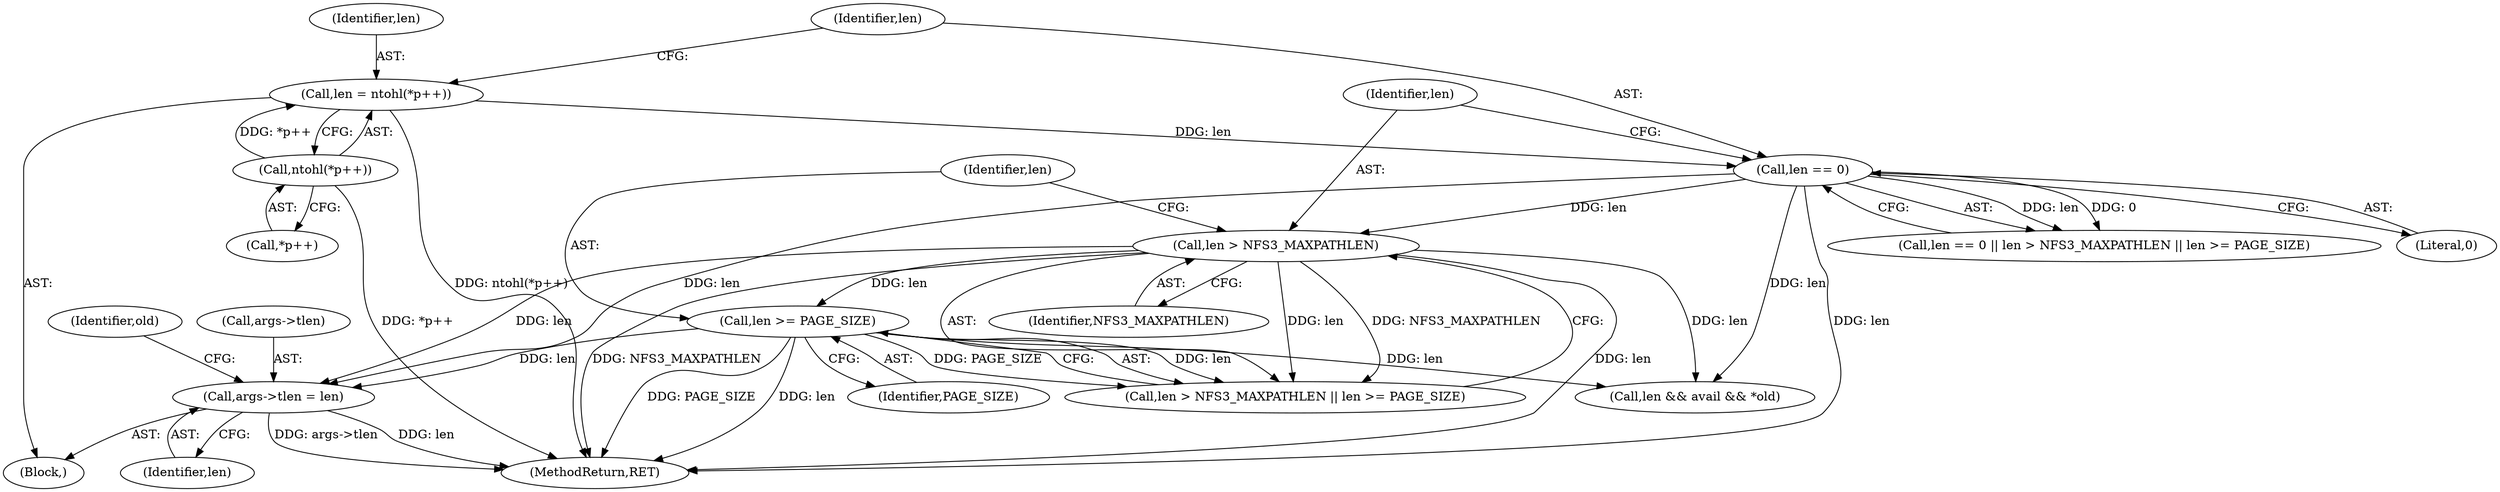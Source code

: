 digraph "0_linux_13bf9fbff0e5e099e2b6f003a0ab8ae145436309@pointer" {
"1000171" [label="(Call,args->tlen = len)"];
"1000157" [label="(Call,len > NFS3_MAXPATHLEN)"];
"1000153" [label="(Call,len == 0)"];
"1000145" [label="(Call,len = ntohl(*p++))"];
"1000147" [label="(Call,ntohl(*p++))"];
"1000160" [label="(Call,len >= PAGE_SIZE)"];
"1000175" [label="(Identifier,len)"];
"1000157" [label="(Call,len > NFS3_MAXPATHLEN)"];
"1000154" [label="(Identifier,len)"];
"1000162" [label="(Identifier,PAGE_SIZE)"];
"1000153" [label="(Call,len == 0)"];
"1000156" [label="(Call,len > NFS3_MAXPATHLEN || len >= PAGE_SIZE)"];
"1000155" [label="(Literal,0)"];
"1000161" [label="(Identifier,len)"];
"1000177" [label="(Identifier,old)"];
"1000219" [label="(Call,len && avail && *old)"];
"1000147" [label="(Call,ntohl(*p++))"];
"1000160" [label="(Call,len >= PAGE_SIZE)"];
"1000107" [label="(Block,)"];
"1000145" [label="(Call,len = ntohl(*p++))"];
"1000152" [label="(Call,len == 0 || len > NFS3_MAXPATHLEN || len >= PAGE_SIZE)"];
"1000158" [label="(Identifier,len)"];
"1000148" [label="(Call,*p++)"];
"1000171" [label="(Call,args->tlen = len)"];
"1000146" [label="(Identifier,len)"];
"1000277" [label="(MethodReturn,RET)"];
"1000159" [label="(Identifier,NFS3_MAXPATHLEN)"];
"1000172" [label="(Call,args->tlen)"];
"1000171" -> "1000107"  [label="AST: "];
"1000171" -> "1000175"  [label="CFG: "];
"1000172" -> "1000171"  [label="AST: "];
"1000175" -> "1000171"  [label="AST: "];
"1000177" -> "1000171"  [label="CFG: "];
"1000171" -> "1000277"  [label="DDG: args->tlen"];
"1000171" -> "1000277"  [label="DDG: len"];
"1000157" -> "1000171"  [label="DDG: len"];
"1000153" -> "1000171"  [label="DDG: len"];
"1000160" -> "1000171"  [label="DDG: len"];
"1000157" -> "1000156"  [label="AST: "];
"1000157" -> "1000159"  [label="CFG: "];
"1000158" -> "1000157"  [label="AST: "];
"1000159" -> "1000157"  [label="AST: "];
"1000161" -> "1000157"  [label="CFG: "];
"1000156" -> "1000157"  [label="CFG: "];
"1000157" -> "1000277"  [label="DDG: NFS3_MAXPATHLEN"];
"1000157" -> "1000277"  [label="DDG: len"];
"1000157" -> "1000156"  [label="DDG: len"];
"1000157" -> "1000156"  [label="DDG: NFS3_MAXPATHLEN"];
"1000153" -> "1000157"  [label="DDG: len"];
"1000157" -> "1000160"  [label="DDG: len"];
"1000157" -> "1000219"  [label="DDG: len"];
"1000153" -> "1000152"  [label="AST: "];
"1000153" -> "1000155"  [label="CFG: "];
"1000154" -> "1000153"  [label="AST: "];
"1000155" -> "1000153"  [label="AST: "];
"1000158" -> "1000153"  [label="CFG: "];
"1000152" -> "1000153"  [label="CFG: "];
"1000153" -> "1000277"  [label="DDG: len"];
"1000153" -> "1000152"  [label="DDG: len"];
"1000153" -> "1000152"  [label="DDG: 0"];
"1000145" -> "1000153"  [label="DDG: len"];
"1000153" -> "1000219"  [label="DDG: len"];
"1000145" -> "1000107"  [label="AST: "];
"1000145" -> "1000147"  [label="CFG: "];
"1000146" -> "1000145"  [label="AST: "];
"1000147" -> "1000145"  [label="AST: "];
"1000154" -> "1000145"  [label="CFG: "];
"1000145" -> "1000277"  [label="DDG: ntohl(*p++)"];
"1000147" -> "1000145"  [label="DDG: *p++"];
"1000147" -> "1000148"  [label="CFG: "];
"1000148" -> "1000147"  [label="AST: "];
"1000147" -> "1000277"  [label="DDG: *p++"];
"1000160" -> "1000156"  [label="AST: "];
"1000160" -> "1000162"  [label="CFG: "];
"1000161" -> "1000160"  [label="AST: "];
"1000162" -> "1000160"  [label="AST: "];
"1000156" -> "1000160"  [label="CFG: "];
"1000160" -> "1000277"  [label="DDG: PAGE_SIZE"];
"1000160" -> "1000277"  [label="DDG: len"];
"1000160" -> "1000156"  [label="DDG: len"];
"1000160" -> "1000156"  [label="DDG: PAGE_SIZE"];
"1000160" -> "1000219"  [label="DDG: len"];
}
